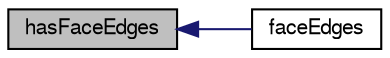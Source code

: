 digraph "hasFaceEdges"
{
  bgcolor="transparent";
  edge [fontname="FreeSans",fontsize="10",labelfontname="FreeSans",labelfontsize="10"];
  node [fontname="FreeSans",fontsize="10",shape=record];
  rankdir="LR";
  Node52417 [label="hasFaceEdges",height=0.2,width=0.4,color="black", fillcolor="grey75", style="filled", fontcolor="black"];
  Node52417 -> Node52418 [dir="back",color="midnightblue",fontsize="10",style="solid",fontname="FreeSans"];
  Node52418 [label="faceEdges",height=0.2,width=0.4,color="black",URL="$a27530.html#af9a5126a3f71ac85ea1e7883b2fadc15",tooltip="faceEdges using pointFaces, edges, pointEdges "];
}
